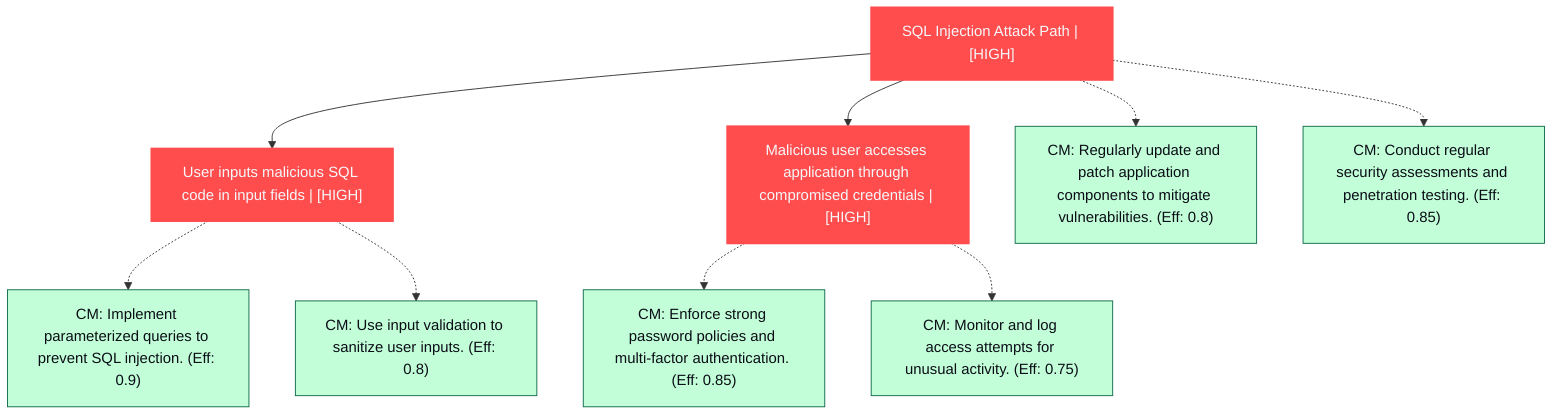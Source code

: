 graph TB
  node_01K62D5F6T4K8VBM0FQP9K2EB4["SQL Injection Attack Path | [HIGH]"]:::highRisk
  node_01K62D5F6T4K8VBM0FQP9K2EB5["User inputs malicious SQL code in input fields | [HIGH]"]:::highRisk
  node_01K62D5F6T4K8VBM0FQP9K2EB5_cm_0["CM: Implement parameterized queries to prevent SQL injection. (Eff: 0.9)"]:::countermeasure
  node_01K62D5F6T4K8VBM0FQP9K2EB5_cm_1["CM: Use input validation to sanitize user inputs. (Eff: 0.8)"]:::countermeasure
  node_01K62D5F6T4K8VBM0FQP9K2EB6["Malicious user accesses application through compromised credentials | [HIGH]"]:::highRisk
  node_01K62D5F6T4K8VBM0FQP9K2EB6_cm_0["CM: Enforce strong password policies and multi-factor authentication. (Eff: 0.85)"]:::countermeasure
  node_01K62D5F6T4K8VBM0FQP9K2EB6_cm_1["CM: Monitor and log access attempts for unusual activity. (Eff: 0.75)"]:::countermeasure
  node_01K62D5F6T4K8VBM0FQP9K2EB4_cm_0["CM: Regularly update and patch application components to mitigate vulnerabilities. (Eff: 0.8)"]:::countermeasure
  node_01K62D5F6T4K8VBM0FQP9K2EB4_cm_1["CM: Conduct regular security assessments and penetration testing. (Eff: 0.85)"]:::countermeasure

  node_01K62D5F6T4K8VBM0FQP9K2EB4 --> node_01K62D5F6T4K8VBM0FQP9K2EB5
  node_01K62D5F6T4K8VBM0FQP9K2EB5 -.-> node_01K62D5F6T4K8VBM0FQP9K2EB5_cm_0
  node_01K62D5F6T4K8VBM0FQP9K2EB5 -.-> node_01K62D5F6T4K8VBM0FQP9K2EB5_cm_1
  node_01K62D5F6T4K8VBM0FQP9K2EB4 --> node_01K62D5F6T4K8VBM0FQP9K2EB6
  node_01K62D5F6T4K8VBM0FQP9K2EB6 -.-> node_01K62D5F6T4K8VBM0FQP9K2EB6_cm_0
  node_01K62D5F6T4K8VBM0FQP9K2EB6 -.-> node_01K62D5F6T4K8VBM0FQP9K2EB6_cm_1
  node_01K62D5F6T4K8VBM0FQP9K2EB4 -.-> node_01K62D5F6T4K8VBM0FQP9K2EB4_cm_0
  node_01K62D5F6T4K8VBM0FQP9K2EB4 -.-> node_01K62D5F6T4K8VBM0FQP9K2EB4_cm_1

  classDef andNode fill:#FF4C4C,stroke:#FF4C4C,stroke-width:2px,color:#F5F7FA
  classDef orNode fill:#36FF8F,stroke:#36FF8F,stroke-width:2px,color:#0B0D17
  classDef leafNode fill:#29ABE2,stroke:#29ABE2,stroke-width:2px,color:#F5F7FA
  classDef highRisk fill:#FF4C4C,color:#F5F7FA,stroke:#FF4C4C,stroke-width:2px
  classDef mediumRisk fill:#FFD300,stroke:#FFD300,stroke-width:1px,color:#0B0D17
  classDef lowRisk fill:#FFF2B3,stroke:#FFF2B3,stroke-width:1px,color:#0B0D17
  classDef countermeasure fill:#C2FFD8,stroke:#106B49,stroke-width:1px,color:#0B0D17
  classDef reference fill:#A259FF,stroke:#c3a4ff,stroke-width:1px,stroke-dasharray:3 3,color:#F5F7FA
  classDef mitreNode stroke-dasharray:5 5
  classDef note fill:#ffffcc,stroke:#ffcc00,stroke-width:2px,stroke-dasharray:5 5